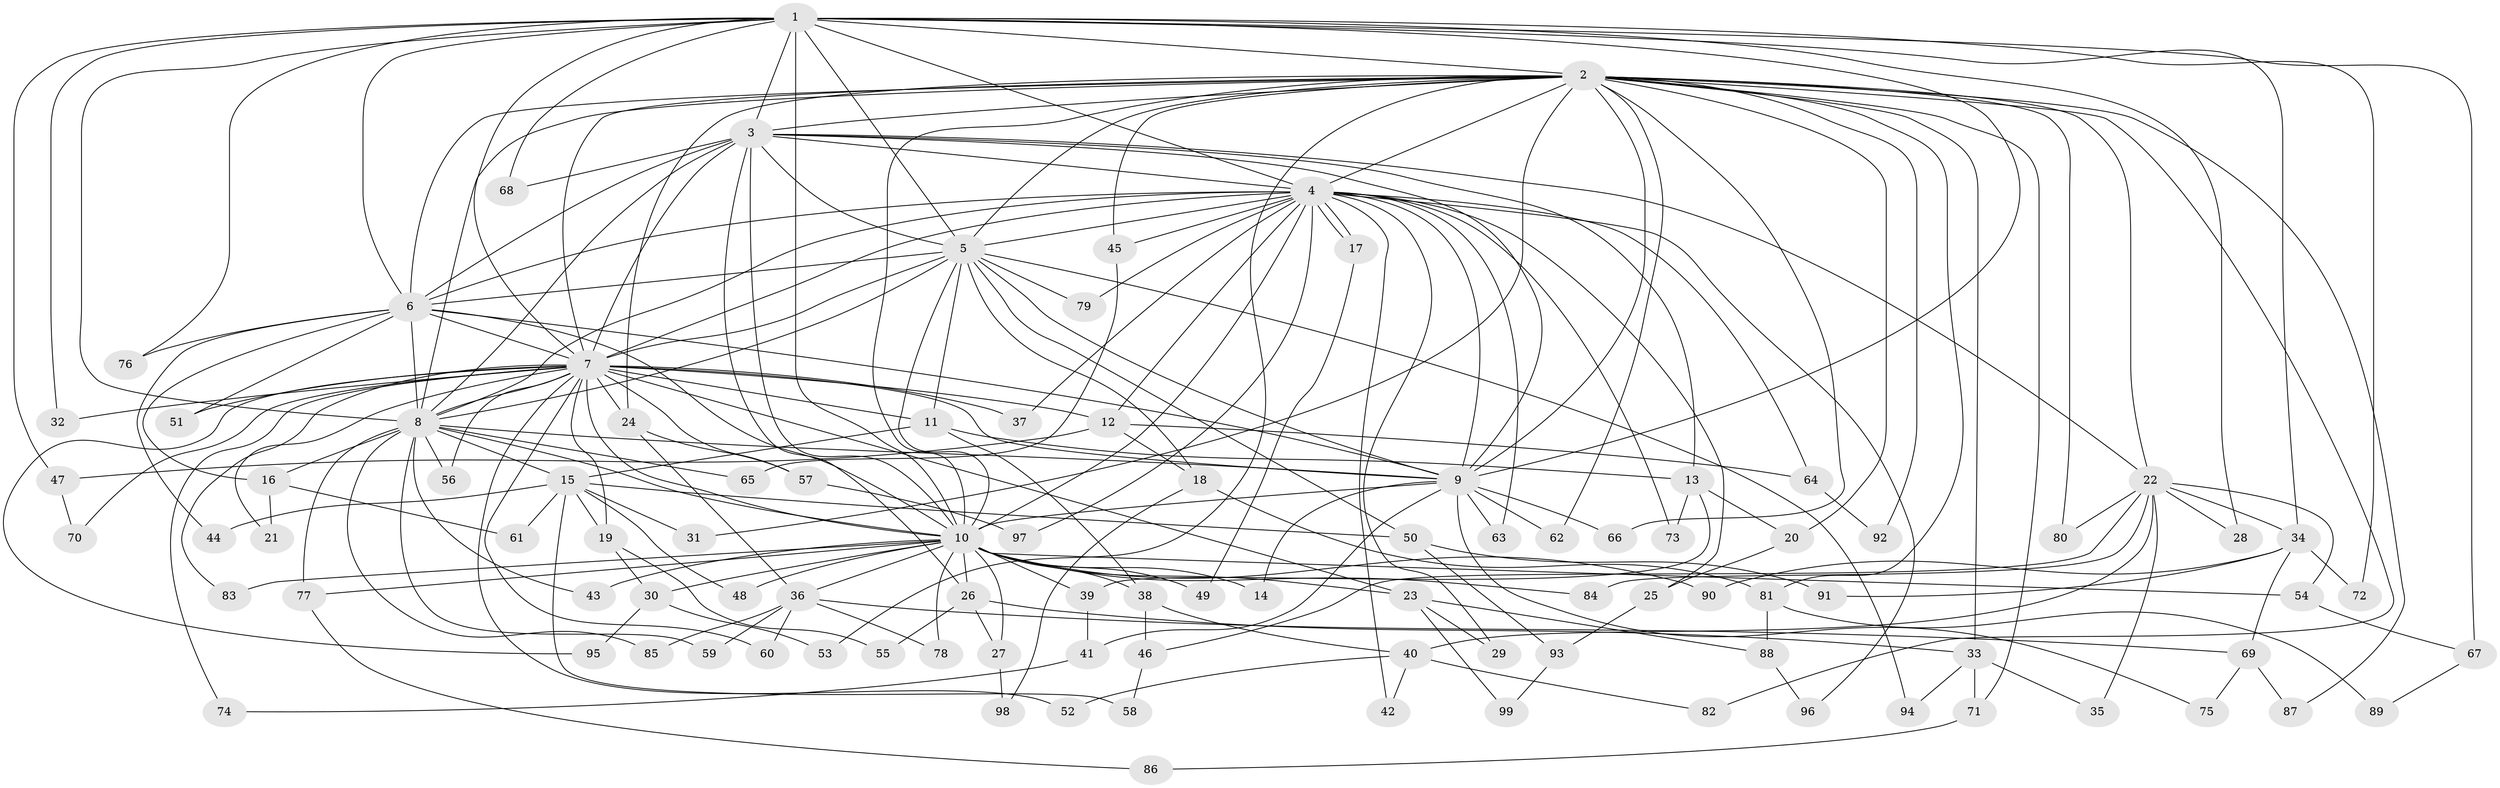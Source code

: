 // coarse degree distribution, {21: 0.03333333333333333, 8: 0.06666666666666667, 2: 0.1, 6: 0.13333333333333333, 4: 0.16666666666666666, 9: 0.03333333333333333, 17: 0.03333333333333333, 7: 0.03333333333333333, 11: 0.03333333333333333, 13: 0.03333333333333333, 5: 0.2, 15: 0.03333333333333333, 3: 0.1}
// Generated by graph-tools (version 1.1) at 2025/36/03/04/25 23:36:33]
// undirected, 99 vertices, 223 edges
graph export_dot {
  node [color=gray90,style=filled];
  1;
  2;
  3;
  4;
  5;
  6;
  7;
  8;
  9;
  10;
  11;
  12;
  13;
  14;
  15;
  16;
  17;
  18;
  19;
  20;
  21;
  22;
  23;
  24;
  25;
  26;
  27;
  28;
  29;
  30;
  31;
  32;
  33;
  34;
  35;
  36;
  37;
  38;
  39;
  40;
  41;
  42;
  43;
  44;
  45;
  46;
  47;
  48;
  49;
  50;
  51;
  52;
  53;
  54;
  55;
  56;
  57;
  58;
  59;
  60;
  61;
  62;
  63;
  64;
  65;
  66;
  67;
  68;
  69;
  70;
  71;
  72;
  73;
  74;
  75;
  76;
  77;
  78;
  79;
  80;
  81;
  82;
  83;
  84;
  85;
  86;
  87;
  88;
  89;
  90;
  91;
  92;
  93;
  94;
  95;
  96;
  97;
  98;
  99;
  1 -- 2;
  1 -- 3;
  1 -- 4;
  1 -- 5;
  1 -- 6;
  1 -- 7;
  1 -- 8;
  1 -- 9;
  1 -- 10;
  1 -- 28;
  1 -- 32;
  1 -- 34;
  1 -- 47;
  1 -- 67;
  1 -- 68;
  1 -- 72;
  1 -- 76;
  2 -- 3;
  2 -- 4;
  2 -- 5;
  2 -- 6;
  2 -- 7;
  2 -- 8;
  2 -- 9;
  2 -- 10;
  2 -- 20;
  2 -- 22;
  2 -- 24;
  2 -- 31;
  2 -- 33;
  2 -- 45;
  2 -- 53;
  2 -- 62;
  2 -- 66;
  2 -- 71;
  2 -- 80;
  2 -- 81;
  2 -- 82;
  2 -- 87;
  2 -- 92;
  3 -- 4;
  3 -- 5;
  3 -- 6;
  3 -- 7;
  3 -- 8;
  3 -- 9;
  3 -- 10;
  3 -- 13;
  3 -- 22;
  3 -- 26;
  3 -- 68;
  4 -- 5;
  4 -- 6;
  4 -- 7;
  4 -- 8;
  4 -- 9;
  4 -- 10;
  4 -- 12;
  4 -- 17;
  4 -- 17;
  4 -- 25;
  4 -- 29;
  4 -- 37;
  4 -- 42;
  4 -- 45;
  4 -- 63;
  4 -- 64;
  4 -- 73;
  4 -- 79;
  4 -- 96;
  4 -- 97;
  5 -- 6;
  5 -- 7;
  5 -- 8;
  5 -- 9;
  5 -- 10;
  5 -- 11;
  5 -- 18;
  5 -- 50;
  5 -- 79;
  5 -- 94;
  6 -- 7;
  6 -- 8;
  6 -- 9;
  6 -- 10;
  6 -- 16;
  6 -- 44;
  6 -- 51;
  6 -- 76;
  7 -- 8;
  7 -- 9;
  7 -- 10;
  7 -- 11;
  7 -- 12;
  7 -- 19;
  7 -- 21;
  7 -- 23;
  7 -- 24;
  7 -- 32;
  7 -- 37;
  7 -- 51;
  7 -- 52;
  7 -- 56;
  7 -- 57;
  7 -- 60;
  7 -- 70;
  7 -- 74;
  7 -- 83;
  7 -- 95;
  8 -- 9;
  8 -- 10;
  8 -- 15;
  8 -- 16;
  8 -- 43;
  8 -- 56;
  8 -- 59;
  8 -- 65;
  8 -- 77;
  8 -- 85;
  9 -- 10;
  9 -- 14;
  9 -- 41;
  9 -- 62;
  9 -- 63;
  9 -- 66;
  9 -- 75;
  10 -- 14;
  10 -- 23;
  10 -- 26;
  10 -- 27;
  10 -- 30;
  10 -- 36;
  10 -- 38;
  10 -- 39;
  10 -- 43;
  10 -- 48;
  10 -- 49;
  10 -- 54;
  10 -- 77;
  10 -- 78;
  10 -- 83;
  10 -- 84;
  10 -- 90;
  11 -- 13;
  11 -- 15;
  11 -- 38;
  12 -- 18;
  12 -- 47;
  12 -- 64;
  13 -- 20;
  13 -- 39;
  13 -- 73;
  15 -- 19;
  15 -- 31;
  15 -- 44;
  15 -- 48;
  15 -- 50;
  15 -- 58;
  15 -- 61;
  16 -- 21;
  16 -- 61;
  17 -- 49;
  18 -- 81;
  18 -- 98;
  19 -- 30;
  19 -- 55;
  20 -- 25;
  22 -- 28;
  22 -- 34;
  22 -- 35;
  22 -- 40;
  22 -- 46;
  22 -- 54;
  22 -- 80;
  22 -- 84;
  23 -- 29;
  23 -- 88;
  23 -- 99;
  24 -- 36;
  24 -- 57;
  25 -- 93;
  26 -- 27;
  26 -- 33;
  26 -- 55;
  27 -- 98;
  30 -- 53;
  30 -- 95;
  33 -- 35;
  33 -- 71;
  33 -- 94;
  34 -- 69;
  34 -- 72;
  34 -- 90;
  34 -- 91;
  36 -- 59;
  36 -- 60;
  36 -- 69;
  36 -- 78;
  36 -- 85;
  38 -- 40;
  38 -- 46;
  39 -- 41;
  40 -- 42;
  40 -- 52;
  40 -- 82;
  41 -- 74;
  45 -- 65;
  46 -- 58;
  47 -- 70;
  50 -- 91;
  50 -- 93;
  54 -- 67;
  57 -- 97;
  64 -- 92;
  67 -- 89;
  69 -- 75;
  69 -- 87;
  71 -- 86;
  77 -- 86;
  81 -- 88;
  81 -- 89;
  88 -- 96;
  93 -- 99;
}
